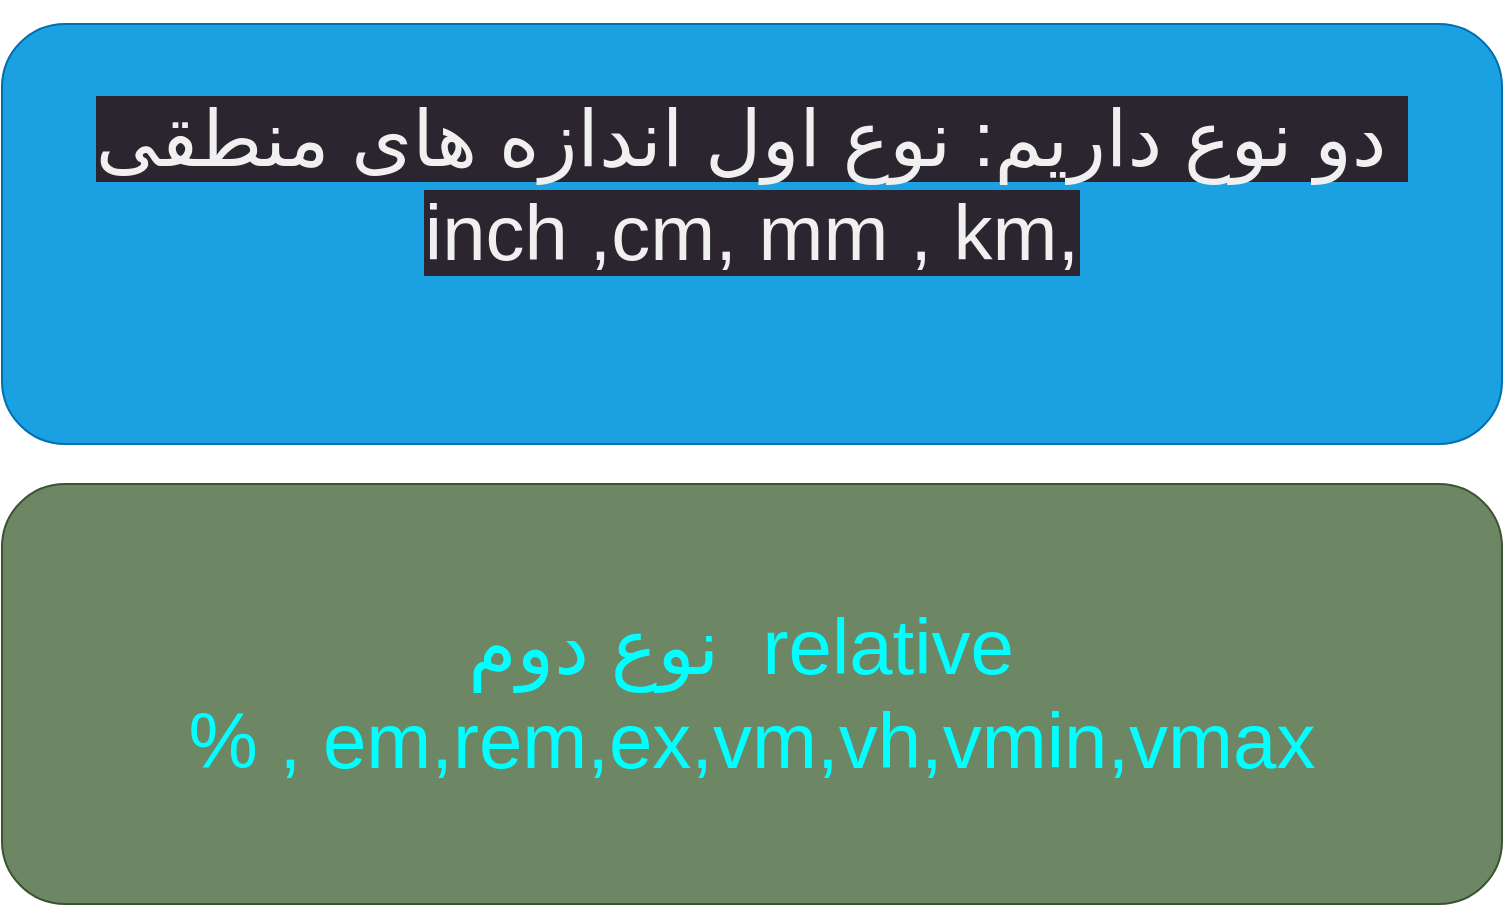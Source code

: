 <mxfile>
    <diagram id="_qs6W-ZqrvsK09Ry7hpB" name="Page-1">
        <mxGraphModel dx="1202" dy="765" grid="1" gridSize="10" guides="1" tooltips="1" connect="1" arrows="1" fold="1" page="1" pageScale="1" pageWidth="850" pageHeight="1100" math="0" shadow="0">
            <root>
                <mxCell id="0"/>
                <mxCell id="1" parent="0"/>
                <mxCell id="21" value="&#10;&lt;span style=&quot;color: rgb(240, 240, 240); font-family: Helvetica; font-size: 39px; font-style: normal; font-variant-ligatures: normal; font-variant-caps: normal; font-weight: 400; letter-spacing: normal; orphans: 2; text-align: center; text-indent: 0px; text-transform: none; widows: 2; word-spacing: 0px; -webkit-text-stroke-width: 0px; background-color: rgb(42, 37, 47); text-decoration-thickness: initial; text-decoration-style: initial; text-decoration-color: initial; float: none; display: inline !important;&quot;&gt;دو نوع داریم: نوع اول اندازه های منطقی&amp;nbsp;&lt;/span&gt;&lt;br style=&quot;border-color: rgb(0, 0, 0); color: rgb(240, 240, 240); font-family: Helvetica; font-size: 39px; font-style: normal; font-variant-ligatures: normal; font-variant-caps: normal; font-weight: 400; letter-spacing: normal; orphans: 2; text-align: center; text-indent: 0px; text-transform: none; widows: 2; word-spacing: 0px; -webkit-text-stroke-width: 0px; background-color: rgb(42, 37, 47); text-decoration-thickness: initial; text-decoration-style: initial; text-decoration-color: initial;&quot;&gt;&lt;span style=&quot;color: rgb(240, 240, 240); font-family: Helvetica; font-size: 39px; font-style: normal; font-variant-ligatures: normal; font-variant-caps: normal; font-weight: 400; letter-spacing: normal; orphans: 2; text-align: center; text-indent: 0px; text-transform: none; widows: 2; word-spacing: 0px; -webkit-text-stroke-width: 0px; background-color: rgb(42, 37, 47); text-decoration-thickness: initial; text-decoration-style: initial; text-decoration-color: initial; float: none; display: inline !important;&quot;&gt;inch ,cm, mm , km,&lt;/span&gt;&#10;&#10;" style="rounded=1;whiteSpace=wrap;html=1;strokeColor=#006EAF;fontSize=39;fillColor=#1ba1e2;fontColor=#ffffff;" vertex="1" parent="1">
                    <mxGeometry x="40" y="20" width="750" height="210" as="geometry"/>
                </mxCell>
                <mxCell id="23" value="&lt;font color=&quot;#00ffff&quot;&gt;نوع دوم&amp;nbsp; relative&amp;nbsp;&lt;br&gt;% , em,rem,ex,vm,vh,vmin,vmax&lt;/font&gt;" style="rounded=1;whiteSpace=wrap;html=1;strokeColor=#3A5431;fontSize=39;fillColor=#6d8764;fontColor=#ffffff;" vertex="1" parent="1">
                    <mxGeometry x="40" y="250" width="750" height="210" as="geometry"/>
                </mxCell>
            </root>
        </mxGraphModel>
    </diagram>
</mxfile>